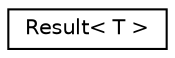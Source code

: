 digraph "Graphical Class Hierarchy"
{
  edge [fontname="Helvetica",fontsize="10",labelfontname="Helvetica",labelfontsize="10"];
  node [fontname="Helvetica",fontsize="10",shape=record];
  rankdir="LR";
  Node0 [label="Result\< T \>",height=0.2,width=0.4,color="black", fillcolor="white", style="filled",URL="$struct_result.html"];
}
